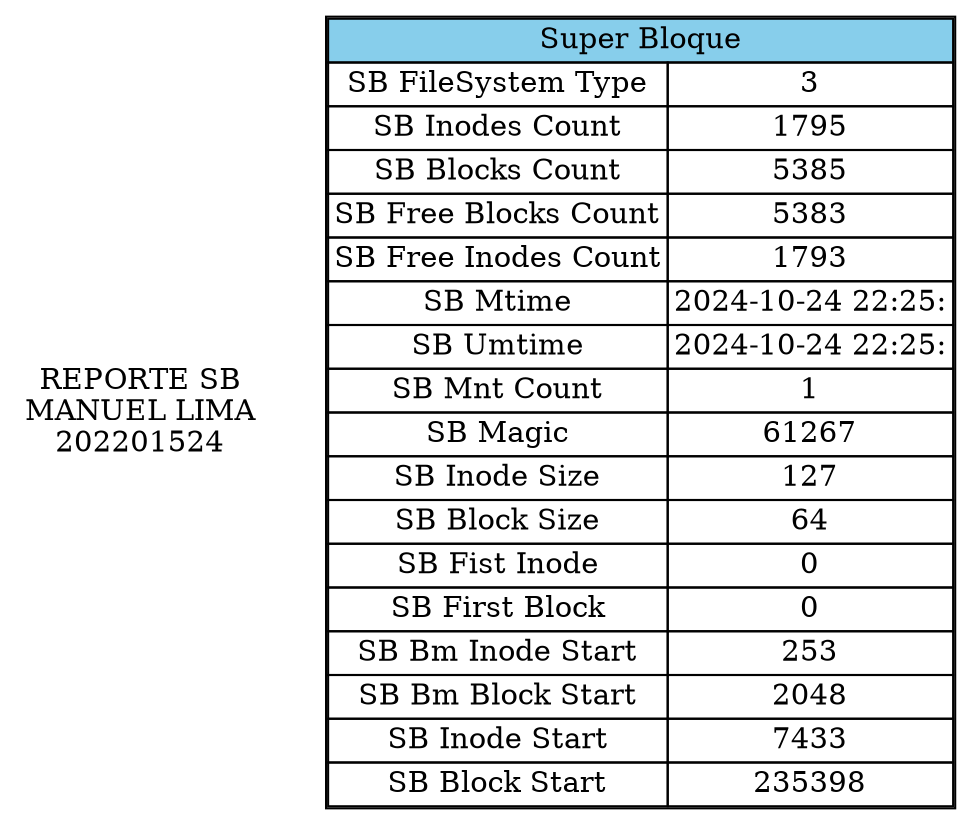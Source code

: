 digraph G {
node [shape=plaintext];
fontname="Courier New";
title [label="REPORTE SB
MANUEL LIMA
202201524"];
SBTable [label=<
<table border='1' cellborder='1' cellspacing='0'>
<tr><td bgcolor="skyblue" colspan='2'>Super Bloque</td></tr>
<tr><td>SB FileSystem Type</td><td>3</td></tr>
<tr><td>SB Inodes Count</td><td>1795</td></tr>
<tr><td>SB Blocks Count</td><td>5385</td></tr>
<tr><td>SB Free Blocks Count</td><td>5383</td></tr>
<tr><td>SB Free Inodes Count</td><td>1793</td></tr>
<tr><td>SB Mtime</td><td>2024-10-24 22:25:</td></tr>
<tr><td>SB Umtime</td><td>2024-10-24 22:25:</td></tr>
<tr><td>SB Mnt Count</td><td>1</td></tr>
<tr><td>SB Magic</td><td>61267</td></tr>
<tr><td>SB Inode Size</td><td>127</td></tr>
<tr><td>SB Block Size</td><td>64</td></tr>
<tr><td>SB Fist Inode</td><td>0</td></tr>
<tr><td>SB First Block</td><td>0</td></tr>
<tr><td>SB Bm Inode Start</td><td>253</td></tr>
<tr><td>SB Bm Block Start</td><td>2048</td></tr>
<tr><td>SB Inode Start</td><td>7433</td></tr>
<tr><td>SB Block Start</td><td>235398</td></tr>
</table>
>];
}
